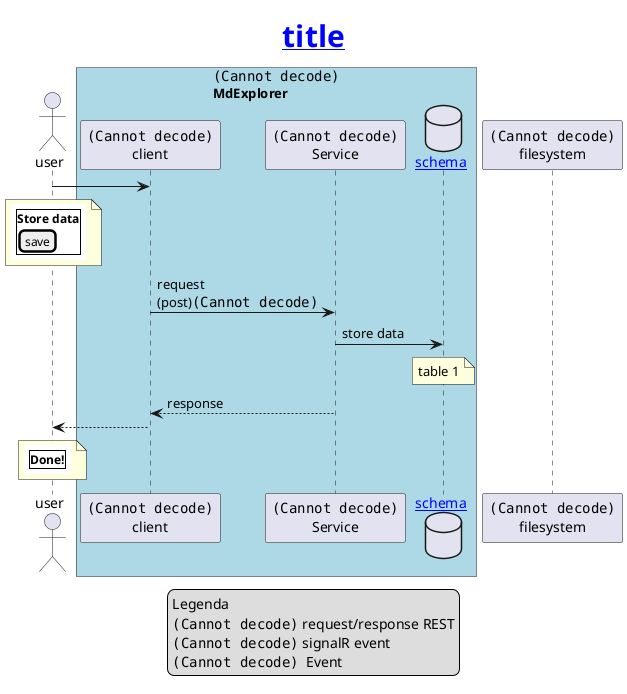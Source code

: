 ﻿
```plantuml
@startuml

skinparam titleFontSize 30
skinparam titleFontColor blue


title
__title__
end title
 
actor user as u

box "<img:./assets/MdExplorer.png{scale=.4}>\nMdExplorer" #LightBlue
participant "<img:./assets/angular.png{scale=.5}>\nclient" as c
participant "<img:./assets/java.png>\nService" as sc
database "[[#schema schema]]" as edb

end box
participant "<img:./assets/filesystem.png{scale=.7}>\nfilesystem" as fs


legend 
Legenda
<img:./assets/rest.png{scale=.5}> request/response REST
<img:./assets/signalR.png{scale=.5}> signalR event
<img:./assets/event.png{scale=.5}>  Event
end legend

u->c
note over u
{{
salt
{+
<b>Store data 
[save]
}
}}
end note
c->sc:request \n(post)<img:../../assets/rest.png{scale=.5}>
sc->edb: store data
note over edb
table 1
end note
sc-->c: response
c-->u
note over u
{{
salt
{+
<b>Done! 
}
}}
end note
@enduml
```

# Schema

## Table 1

||Field| Description|
||:--|:--|
|:key:|id| key|
